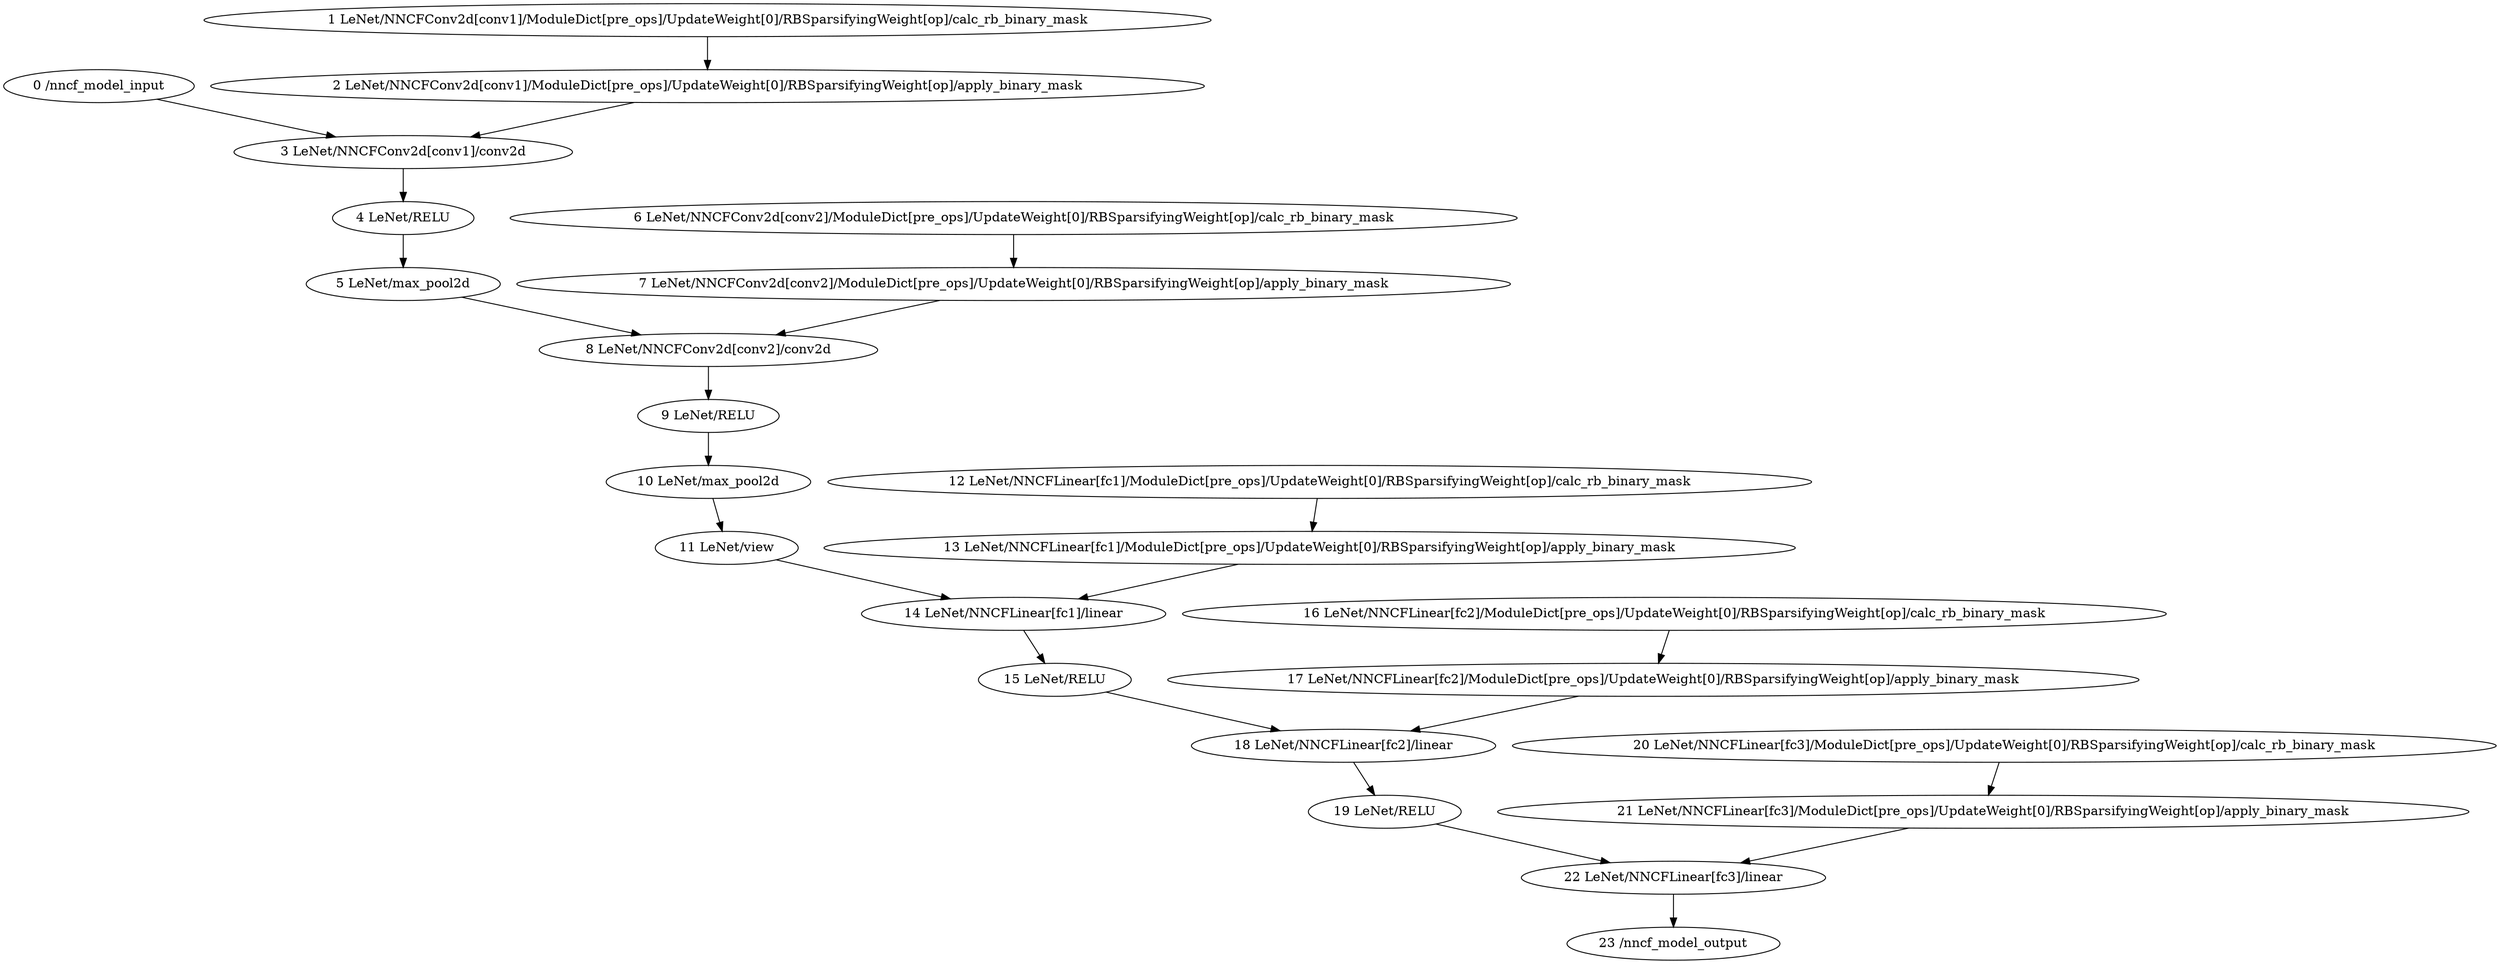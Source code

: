 strict digraph  {
"0 /nncf_model_input" [id=0, scope="", type=nncf_model_input];
"1 LeNet/NNCFConv2d[conv1]/ModuleDict[pre_ops]/UpdateWeight[0]/RBSparsifyingWeight[op]/calc_rb_binary_mask" [id=1, scope="LeNet/NNCFConv2d[conv1]/ModuleDict[pre_ops]/UpdateWeight[0]/RBSparsifyingWeight[op]", type=calc_rb_binary_mask];
"2 LeNet/NNCFConv2d[conv1]/ModuleDict[pre_ops]/UpdateWeight[0]/RBSparsifyingWeight[op]/apply_binary_mask" [id=2, scope="LeNet/NNCFConv2d[conv1]/ModuleDict[pre_ops]/UpdateWeight[0]/RBSparsifyingWeight[op]", type=apply_binary_mask];
"3 LeNet/NNCFConv2d[conv1]/conv2d" [id=3, scope="LeNet/NNCFConv2d[conv1]", type=conv2d];
"4 LeNet/RELU" [id=4, scope=LeNet, type=RELU];
"5 LeNet/max_pool2d" [id=5, scope=LeNet, type=max_pool2d];
"6 LeNet/NNCFConv2d[conv2]/ModuleDict[pre_ops]/UpdateWeight[0]/RBSparsifyingWeight[op]/calc_rb_binary_mask" [id=6, scope="LeNet/NNCFConv2d[conv2]/ModuleDict[pre_ops]/UpdateWeight[0]/RBSparsifyingWeight[op]", type=calc_rb_binary_mask];
"7 LeNet/NNCFConv2d[conv2]/ModuleDict[pre_ops]/UpdateWeight[0]/RBSparsifyingWeight[op]/apply_binary_mask" [id=7, scope="LeNet/NNCFConv2d[conv2]/ModuleDict[pre_ops]/UpdateWeight[0]/RBSparsifyingWeight[op]", type=apply_binary_mask];
"8 LeNet/NNCFConv2d[conv2]/conv2d" [id=8, scope="LeNet/NNCFConv2d[conv2]", type=conv2d];
"9 LeNet/RELU" [id=9, scope=LeNet, type=RELU];
"10 LeNet/max_pool2d" [id=10, scope=LeNet, type=max_pool2d];
"11 LeNet/view" [id=11, scope=LeNet, type=view];
"12 LeNet/NNCFLinear[fc1]/ModuleDict[pre_ops]/UpdateWeight[0]/RBSparsifyingWeight[op]/calc_rb_binary_mask" [id=12, scope="LeNet/NNCFLinear[fc1]/ModuleDict[pre_ops]/UpdateWeight[0]/RBSparsifyingWeight[op]", type=calc_rb_binary_mask];
"13 LeNet/NNCFLinear[fc1]/ModuleDict[pre_ops]/UpdateWeight[0]/RBSparsifyingWeight[op]/apply_binary_mask" [id=13, scope="LeNet/NNCFLinear[fc1]/ModuleDict[pre_ops]/UpdateWeight[0]/RBSparsifyingWeight[op]", type=apply_binary_mask];
"14 LeNet/NNCFLinear[fc1]/linear" [id=14, scope="LeNet/NNCFLinear[fc1]", type=linear];
"15 LeNet/RELU" [id=15, scope=LeNet, type=RELU];
"16 LeNet/NNCFLinear[fc2]/ModuleDict[pre_ops]/UpdateWeight[0]/RBSparsifyingWeight[op]/calc_rb_binary_mask" [id=16, scope="LeNet/NNCFLinear[fc2]/ModuleDict[pre_ops]/UpdateWeight[0]/RBSparsifyingWeight[op]", type=calc_rb_binary_mask];
"17 LeNet/NNCFLinear[fc2]/ModuleDict[pre_ops]/UpdateWeight[0]/RBSparsifyingWeight[op]/apply_binary_mask" [id=17, scope="LeNet/NNCFLinear[fc2]/ModuleDict[pre_ops]/UpdateWeight[0]/RBSparsifyingWeight[op]", type=apply_binary_mask];
"18 LeNet/NNCFLinear[fc2]/linear" [id=18, scope="LeNet/NNCFLinear[fc2]", type=linear];
"19 LeNet/RELU" [id=19, scope=LeNet, type=RELU];
"20 LeNet/NNCFLinear[fc3]/ModuleDict[pre_ops]/UpdateWeight[0]/RBSparsifyingWeight[op]/calc_rb_binary_mask" [id=20, scope="LeNet/NNCFLinear[fc3]/ModuleDict[pre_ops]/UpdateWeight[0]/RBSparsifyingWeight[op]", type=calc_rb_binary_mask];
"21 LeNet/NNCFLinear[fc3]/ModuleDict[pre_ops]/UpdateWeight[0]/RBSparsifyingWeight[op]/apply_binary_mask" [id=21, scope="LeNet/NNCFLinear[fc3]/ModuleDict[pre_ops]/UpdateWeight[0]/RBSparsifyingWeight[op]", type=apply_binary_mask];
"22 LeNet/NNCFLinear[fc3]/linear" [id=22, scope="LeNet/NNCFLinear[fc3]", type=linear];
"23 /nncf_model_output" [id=23, scope="", type=nncf_model_output];
"0 /nncf_model_input" -> "3 LeNet/NNCFConv2d[conv1]/conv2d";
"1 LeNet/NNCFConv2d[conv1]/ModuleDict[pre_ops]/UpdateWeight[0]/RBSparsifyingWeight[op]/calc_rb_binary_mask" -> "2 LeNet/NNCFConv2d[conv1]/ModuleDict[pre_ops]/UpdateWeight[0]/RBSparsifyingWeight[op]/apply_binary_mask";
"2 LeNet/NNCFConv2d[conv1]/ModuleDict[pre_ops]/UpdateWeight[0]/RBSparsifyingWeight[op]/apply_binary_mask" -> "3 LeNet/NNCFConv2d[conv1]/conv2d";
"3 LeNet/NNCFConv2d[conv1]/conv2d" -> "4 LeNet/RELU";
"4 LeNet/RELU" -> "5 LeNet/max_pool2d";
"5 LeNet/max_pool2d" -> "8 LeNet/NNCFConv2d[conv2]/conv2d";
"6 LeNet/NNCFConv2d[conv2]/ModuleDict[pre_ops]/UpdateWeight[0]/RBSparsifyingWeight[op]/calc_rb_binary_mask" -> "7 LeNet/NNCFConv2d[conv2]/ModuleDict[pre_ops]/UpdateWeight[0]/RBSparsifyingWeight[op]/apply_binary_mask";
"7 LeNet/NNCFConv2d[conv2]/ModuleDict[pre_ops]/UpdateWeight[0]/RBSparsifyingWeight[op]/apply_binary_mask" -> "8 LeNet/NNCFConv2d[conv2]/conv2d";
"8 LeNet/NNCFConv2d[conv2]/conv2d" -> "9 LeNet/RELU";
"9 LeNet/RELU" -> "10 LeNet/max_pool2d";
"10 LeNet/max_pool2d" -> "11 LeNet/view";
"11 LeNet/view" -> "14 LeNet/NNCFLinear[fc1]/linear";
"12 LeNet/NNCFLinear[fc1]/ModuleDict[pre_ops]/UpdateWeight[0]/RBSparsifyingWeight[op]/calc_rb_binary_mask" -> "13 LeNet/NNCFLinear[fc1]/ModuleDict[pre_ops]/UpdateWeight[0]/RBSparsifyingWeight[op]/apply_binary_mask";
"13 LeNet/NNCFLinear[fc1]/ModuleDict[pre_ops]/UpdateWeight[0]/RBSparsifyingWeight[op]/apply_binary_mask" -> "14 LeNet/NNCFLinear[fc1]/linear";
"14 LeNet/NNCFLinear[fc1]/linear" -> "15 LeNet/RELU";
"15 LeNet/RELU" -> "18 LeNet/NNCFLinear[fc2]/linear";
"16 LeNet/NNCFLinear[fc2]/ModuleDict[pre_ops]/UpdateWeight[0]/RBSparsifyingWeight[op]/calc_rb_binary_mask" -> "17 LeNet/NNCFLinear[fc2]/ModuleDict[pre_ops]/UpdateWeight[0]/RBSparsifyingWeight[op]/apply_binary_mask";
"17 LeNet/NNCFLinear[fc2]/ModuleDict[pre_ops]/UpdateWeight[0]/RBSparsifyingWeight[op]/apply_binary_mask" -> "18 LeNet/NNCFLinear[fc2]/linear";
"18 LeNet/NNCFLinear[fc2]/linear" -> "19 LeNet/RELU";
"19 LeNet/RELU" -> "22 LeNet/NNCFLinear[fc3]/linear";
"20 LeNet/NNCFLinear[fc3]/ModuleDict[pre_ops]/UpdateWeight[0]/RBSparsifyingWeight[op]/calc_rb_binary_mask" -> "21 LeNet/NNCFLinear[fc3]/ModuleDict[pre_ops]/UpdateWeight[0]/RBSparsifyingWeight[op]/apply_binary_mask";
"21 LeNet/NNCFLinear[fc3]/ModuleDict[pre_ops]/UpdateWeight[0]/RBSparsifyingWeight[op]/apply_binary_mask" -> "22 LeNet/NNCFLinear[fc3]/linear";
"22 LeNet/NNCFLinear[fc3]/linear" -> "23 /nncf_model_output";
}
